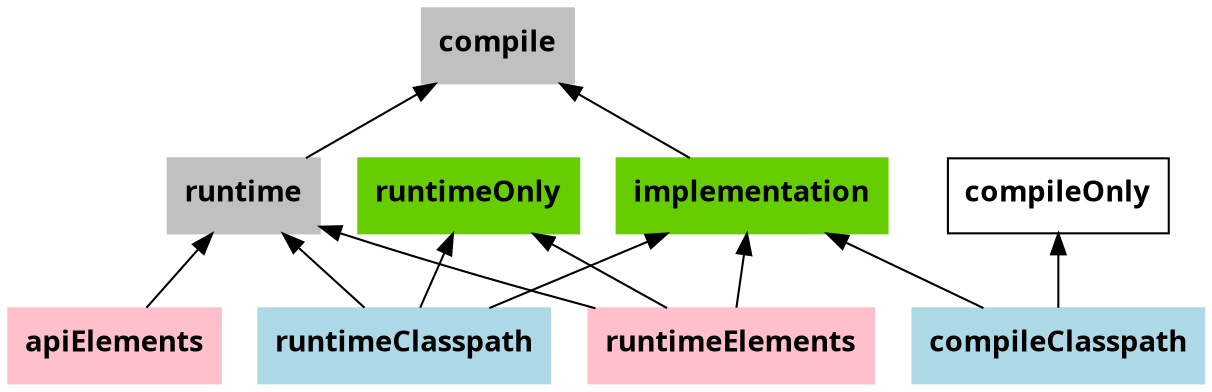 digraph configurations {
    rankdir = BT;
   graph [ dpi = 100, fontname="Sans"];
   node [fontname = "Sans"];
   edge [fontname = "Sans"];

   "compile" [shape="box", label=<<B>compile</B>>, color="grey", bgcolor="grey", style="filled"]
   "runtime" [shape="box", label=<<B>runtime</B>>, color="grey", bgcolor="grey", style="filled"]
   "runtime" -> "compile"

   "apiElements" [shape="box", label=<<B>apiElements</B>>, color="pink", bgcolor="pink", style="filled"]
   "apiElements" -> "runtime"

   "compileOnly" [shape="box", label=<<B>compileOnly</B>>, ]

   "compileClasspath" [shape="box", label=<<B>compileClasspath</B>>, color="lightblue", bgcolor="lightblue", style="filled"]
   "compileClasspath" -> "compileOnly"
   "compileClasspath" -> "implementation"

   "implementation" [shape="box", label=<<B>implementation</B>>, color="chartreuse3", bgcolor="chartreuse3", style="filled"]
   "implementation" -> "compile"

   "runtimeOnly" [shape="box", label=<<B>runtimeOnly</B>>, color="chartreuse3", bgcolor="chartreuse3", style="filled"]

   "runtimeClasspath" [shape="box", label=<<B>runtimeClasspath</B>>, color="lightblue", bgcolor="lightblue", style="filled"]
   "runtimeClasspath" -> "runtimeOnly"
   "runtimeClasspath" -> "implementation"
   "runtimeClasspath" -> "runtime"

   "runtimeElements" [shape="box", label=<<B>runtimeElements</B>>, color="pink", bgcolor="pink", style="filled"]
   "runtimeElements" -> "implementation"
   "runtimeElements" -> "runtimeOnly"
   "runtimeElements" -> "runtime"

}
